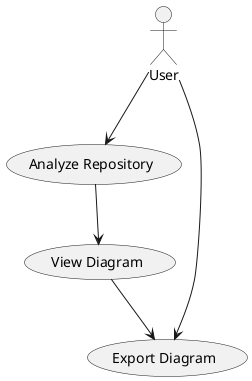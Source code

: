 @startuml
' Use Case Diagram for UML Designer AI
actor User
User --> (Analyze Repository)
User --> (Export Diagram)
(Analyze Repository) --> (View Diagram)
(View Diagram) --> (Export Diagram)
@enduml